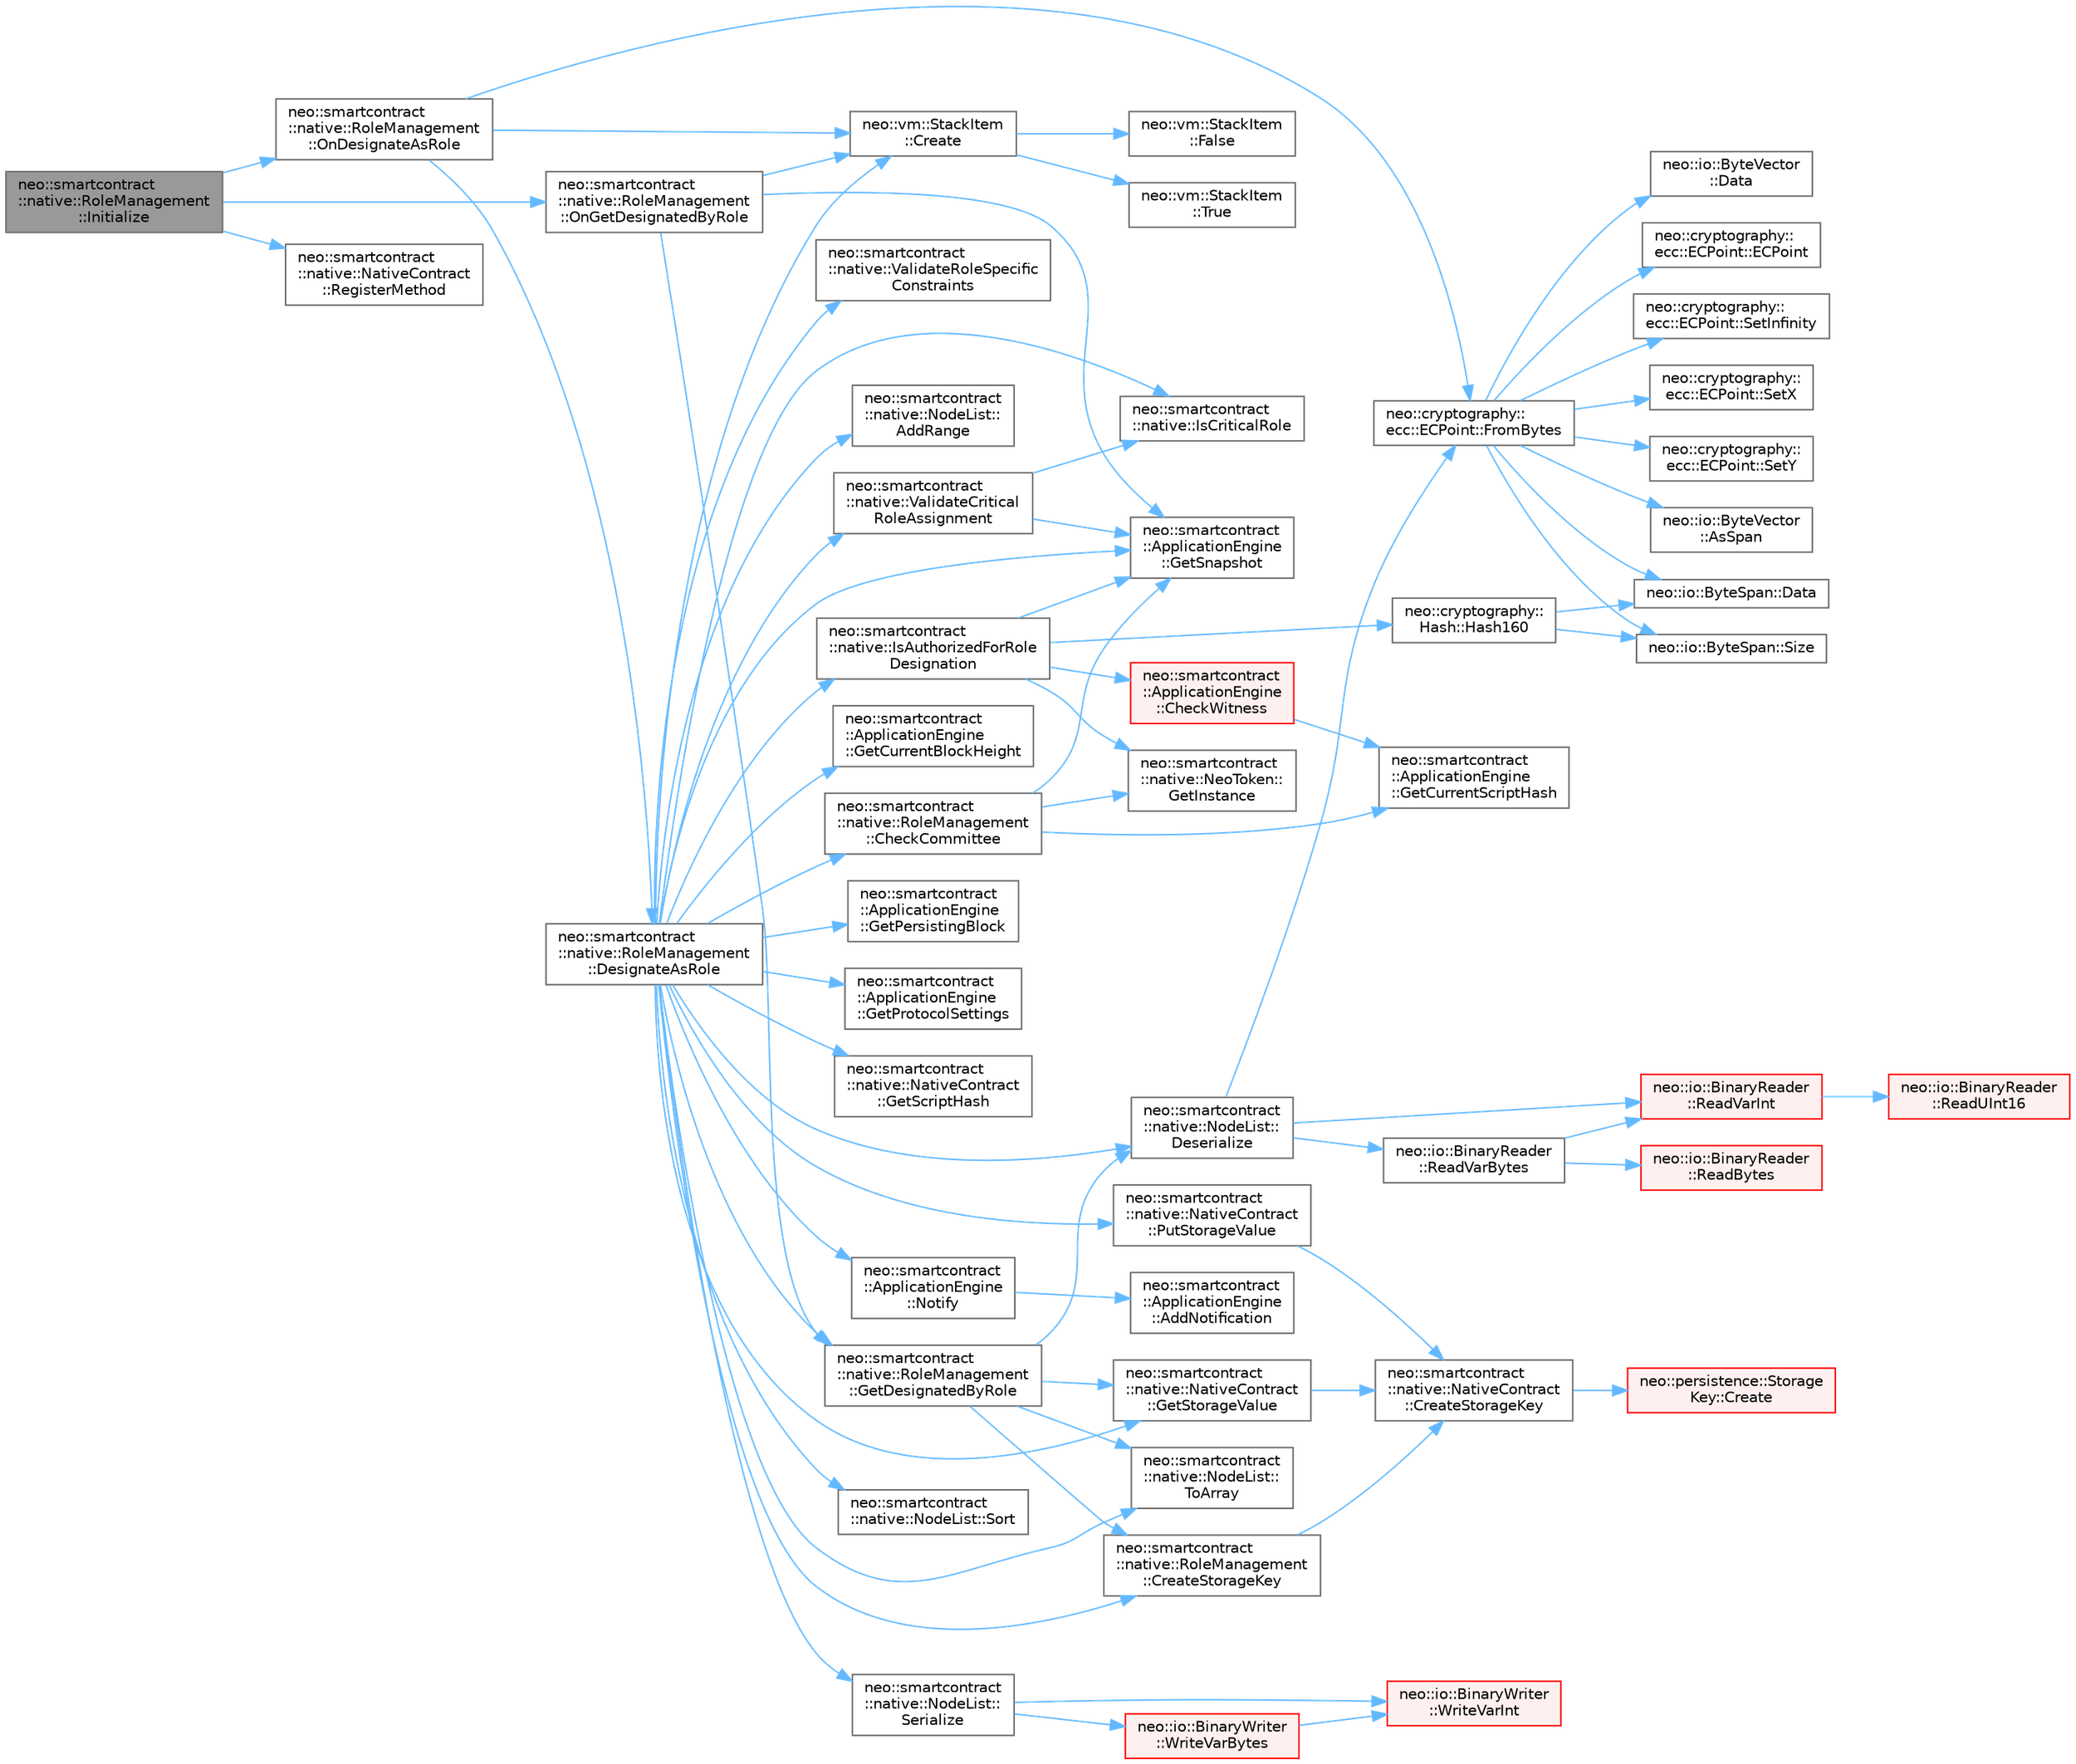digraph "neo::smartcontract::native::RoleManagement::Initialize"
{
 // LATEX_PDF_SIZE
  bgcolor="transparent";
  edge [fontname=Helvetica,fontsize=10,labelfontname=Helvetica,labelfontsize=10];
  node [fontname=Helvetica,fontsize=10,shape=box,height=0.2,width=0.4];
  rankdir="LR";
  Node1 [id="Node000001",label="neo::smartcontract\l::native::RoleManagement\l::Initialize",height=0.2,width=0.4,color="gray40", fillcolor="grey60", style="filled", fontcolor="black",tooltip="Initializes the contract."];
  Node1 -> Node2 [id="edge1_Node000001_Node000002",color="steelblue1",style="solid",tooltip=" "];
  Node2 [id="Node000002",label="neo::smartcontract\l::native::RoleManagement\l::OnDesignateAsRole",height=0.2,width=0.4,color="grey40", fillcolor="white", style="filled",URL="$classneo_1_1smartcontract_1_1native_1_1_role_management.html#afd8311a6b935b8835627d1868c27e916",tooltip="Handles the designateAsRole method."];
  Node2 -> Node3 [id="edge2_Node000002_Node000003",color="steelblue1",style="solid",tooltip=" "];
  Node3 [id="Node000003",label="neo::vm::StackItem\l::Create",height=0.2,width=0.4,color="grey40", fillcolor="white", style="filled",URL="$classneo_1_1vm_1_1_stack_item.html#a1d67a8c02d58d56410378b997c2e7855",tooltip="Creates a primitive stack item."];
  Node3 -> Node4 [id="edge3_Node000003_Node000004",color="steelblue1",style="solid",tooltip=" "];
  Node4 [id="Node000004",label="neo::vm::StackItem\l::False",height=0.2,width=0.4,color="grey40", fillcolor="white", style="filled",URL="$classneo_1_1vm_1_1_stack_item.html#a759c1a70f6481936eb089083a5fa2d4e",tooltip="Gets the false stack item."];
  Node3 -> Node5 [id="edge4_Node000003_Node000005",color="steelblue1",style="solid",tooltip=" "];
  Node5 [id="Node000005",label="neo::vm::StackItem\l::True",height=0.2,width=0.4,color="grey40", fillcolor="white", style="filled",URL="$classneo_1_1vm_1_1_stack_item.html#ac5c88a02b66663d80e61942bb425391c",tooltip="Gets the true stack item."];
  Node2 -> Node6 [id="edge5_Node000002_Node000006",color="steelblue1",style="solid",tooltip=" "];
  Node6 [id="Node000006",label="neo::smartcontract\l::native::RoleManagement\l::DesignateAsRole",height=0.2,width=0.4,color="grey40", fillcolor="white", style="filled",URL="$classneo_1_1smartcontract_1_1native_1_1_role_management.html#a0051ab01a9362515bd1bf7f2970395ca",tooltip="Designates nodes for a role."];
  Node6 -> Node7 [id="edge6_Node000006_Node000007",color="steelblue1",style="solid",tooltip=" "];
  Node7 [id="Node000007",label="neo::smartcontract\l::native::NodeList::\lAddRange",height=0.2,width=0.4,color="grey40", fillcolor="white", style="filled",URL="$classneo_1_1smartcontract_1_1native_1_1_node_list.html#a2f2330978e7c8c9984f03c408ad2cea3",tooltip="Adds multiple nodes to the list."];
  Node6 -> Node8 [id="edge7_Node000006_Node000008",color="steelblue1",style="solid",tooltip=" "];
  Node8 [id="Node000008",label="neo::smartcontract\l::native::RoleManagement\l::CheckCommittee",height=0.2,width=0.4,color="grey40", fillcolor="white", style="filled",URL="$classneo_1_1smartcontract_1_1native_1_1_role_management.html#ad3490b7634eb70d18d0ecb1331836b7f",tooltip="Checks if the caller is a committee member."];
  Node8 -> Node9 [id="edge8_Node000008_Node000009",color="steelblue1",style="solid",tooltip=" "];
  Node9 [id="Node000009",label="neo::smartcontract\l::ApplicationEngine\l::GetCurrentScriptHash",height=0.2,width=0.4,color="grey40", fillcolor="white", style="filled",URL="$classneo_1_1smartcontract_1_1_application_engine.html#a51923971bcbc44d1d251edc00a54bfd2",tooltip="Gets the current script hash."];
  Node8 -> Node10 [id="edge9_Node000008_Node000010",color="steelblue1",style="solid",tooltip=" "];
  Node10 [id="Node000010",label="neo::smartcontract\l::native::NeoToken::\lGetInstance",height=0.2,width=0.4,color="grey40", fillcolor="white", style="filled",URL="$classneo_1_1smartcontract_1_1native_1_1_neo_token.html#a90cb76fc97b70fbb68bd14545704e463",tooltip="Gets the instance."];
  Node8 -> Node11 [id="edge10_Node000008_Node000011",color="steelblue1",style="solid",tooltip=" "];
  Node11 [id="Node000011",label="neo::smartcontract\l::ApplicationEngine\l::GetSnapshot",height=0.2,width=0.4,color="grey40", fillcolor="white", style="filled",URL="$classneo_1_1smartcontract_1_1_application_engine.html#a4b11ba8a68aa0ac32ba0263c293ff1e4",tooltip="Gets the snapshot."];
  Node6 -> Node3 [id="edge11_Node000006_Node000003",color="steelblue1",style="solid",tooltip=" "];
  Node6 -> Node12 [id="edge12_Node000006_Node000012",color="steelblue1",style="solid",tooltip=" "];
  Node12 [id="Node000012",label="neo::smartcontract\l::native::RoleManagement\l::CreateStorageKey",height=0.2,width=0.4,color="grey40", fillcolor="white", style="filled",URL="$classneo_1_1smartcontract_1_1native_1_1_role_management.html#a7b9d0c964ffaf9e62e2f37bc15d7acbe",tooltip="Creates a storage key for a role."];
  Node12 -> Node13 [id="edge13_Node000012_Node000013",color="steelblue1",style="solid",tooltip=" "];
  Node13 [id="Node000013",label="neo::smartcontract\l::native::NativeContract\l::CreateStorageKey",height=0.2,width=0.4,color="grey40", fillcolor="white", style="filled",URL="$classneo_1_1smartcontract_1_1native_1_1_native_contract.html#a5a9ec24cc4c1584fb00fdf32f614dbd8",tooltip="Creates a storage key with the specified prefix."];
  Node13 -> Node14 [id="edge14_Node000013_Node000014",color="steelblue1",style="solid",tooltip=" "];
  Node14 [id="Node000014",label="neo::persistence::Storage\lKey::Create",height=0.2,width=0.4,color="red", fillcolor="#FFF0F0", style="filled",URL="$classneo_1_1persistence_1_1_storage_key.html#ae7001770e96642cfdb2f878c6264bf51",tooltip="Creates a storage key with contract ID and prefix."];
  Node6 -> Node17 [id="edge15_Node000006_Node000017",color="steelblue1",style="solid",tooltip=" "];
  Node17 [id="Node000017",label="neo::smartcontract\l::native::NodeList::\lDeserialize",height=0.2,width=0.4,color="grey40", fillcolor="white", style="filled",URL="$classneo_1_1smartcontract_1_1native_1_1_node_list.html#a4d391f7dc08813d287a1ebf61e78df6d",tooltip="Deserializes the list from a binary reader."];
  Node17 -> Node18 [id="edge16_Node000017_Node000018",color="steelblue1",style="solid",tooltip=" "];
  Node18 [id="Node000018",label="neo::cryptography::\lecc::ECPoint::FromBytes",height=0.2,width=0.4,color="grey40", fillcolor="white", style="filled",URL="$classneo_1_1cryptography_1_1ecc_1_1_e_c_point.html#a76149bc8215c7297d3bd54d273bdaaca",tooltip="Creates an ECPoint from a byte array."];
  Node18 -> Node19 [id="edge17_Node000018_Node000019",color="steelblue1",style="solid",tooltip=" "];
  Node19 [id="Node000019",label="neo::io::ByteVector\l::AsSpan",height=0.2,width=0.4,color="grey40", fillcolor="white", style="filled",URL="$classneo_1_1io_1_1_byte_vector.html#a95791d958ed4ec88d32e811b51d90451",tooltip="Converts the ByteVector to a ByteSpan."];
  Node18 -> Node20 [id="edge18_Node000018_Node000020",color="steelblue1",style="solid",tooltip=" "];
  Node20 [id="Node000020",label="neo::io::ByteSpan::Data",height=0.2,width=0.4,color="grey40", fillcolor="white", style="filled",URL="$classneo_1_1io_1_1_byte_span.html#a0285a19eb5cd212ecd1079e0bc5e494c",tooltip="Gets a pointer to the data."];
  Node18 -> Node21 [id="edge19_Node000018_Node000021",color="steelblue1",style="solid",tooltip=" "];
  Node21 [id="Node000021",label="neo::io::ByteVector\l::Data",height=0.2,width=0.4,color="grey40", fillcolor="white", style="filled",URL="$classneo_1_1io_1_1_byte_vector.html#a971af50d2778c4435c924cf4b839e8a1",tooltip="Gets a pointer to the data."];
  Node18 -> Node22 [id="edge20_Node000018_Node000022",color="steelblue1",style="solid",tooltip=" "];
  Node22 [id="Node000022",label="neo::cryptography::\lecc::ECPoint::ECPoint",height=0.2,width=0.4,color="grey40", fillcolor="white", style="filled",URL="$classneo_1_1cryptography_1_1ecc_1_1_e_c_point.html#ae4a83f7a5dcc95b65abd3e694adff846",tooltip="Constructs an empty ECPoint."];
  Node18 -> Node23 [id="edge21_Node000018_Node000023",color="steelblue1",style="solid",tooltip=" "];
  Node23 [id="Node000023",label="neo::cryptography::\lecc::ECPoint::SetInfinity",height=0.2,width=0.4,color="grey40", fillcolor="white", style="filled",URL="$classneo_1_1cryptography_1_1ecc_1_1_e_c_point.html#a1dd6d4a8073b2c4effa350fd1eaecb73",tooltip="Sets whether this point is at infinity."];
  Node18 -> Node24 [id="edge22_Node000018_Node000024",color="steelblue1",style="solid",tooltip=" "];
  Node24 [id="Node000024",label="neo::cryptography::\lecc::ECPoint::SetX",height=0.2,width=0.4,color="grey40", fillcolor="white", style="filled",URL="$classneo_1_1cryptography_1_1ecc_1_1_e_c_point.html#abea50aec908986d1271d824ae00400b7",tooltip="Sets the X coordinate."];
  Node18 -> Node25 [id="edge23_Node000018_Node000025",color="steelblue1",style="solid",tooltip=" "];
  Node25 [id="Node000025",label="neo::cryptography::\lecc::ECPoint::SetY",height=0.2,width=0.4,color="grey40", fillcolor="white", style="filled",URL="$classneo_1_1cryptography_1_1ecc_1_1_e_c_point.html#a052a97ced0b56150a48256bbece321c5",tooltip="Sets the Y coordinate."];
  Node18 -> Node26 [id="edge24_Node000018_Node000026",color="steelblue1",style="solid",tooltip=" "];
  Node26 [id="Node000026",label="neo::io::ByteSpan::Size",height=0.2,width=0.4,color="grey40", fillcolor="white", style="filled",URL="$classneo_1_1io_1_1_byte_span.html#a4a869430800a37dcbeefac6f36468fcb",tooltip="Gets the size of the ByteSpan."];
  Node17 -> Node27 [id="edge25_Node000017_Node000027",color="steelblue1",style="solid",tooltip=" "];
  Node27 [id="Node000027",label="neo::io::BinaryReader\l::ReadVarBytes",height=0.2,width=0.4,color="grey40", fillcolor="white", style="filled",URL="$classneo_1_1io_1_1_binary_reader.html#a62705ff1d1117525166b6d22c68935d4",tooltip="Reads a variable-length byte array from the stream."];
  Node27 -> Node28 [id="edge26_Node000027_Node000028",color="steelblue1",style="solid",tooltip=" "];
  Node28 [id="Node000028",label="neo::io::BinaryReader\l::ReadBytes",height=0.2,width=0.4,color="red", fillcolor="#FFF0F0", style="filled",URL="$classneo_1_1io_1_1_binary_reader.html#aaa4a5f7dcf558723668d35b0b31f93f1",tooltip="Reads a byte array from the stream."];
  Node27 -> Node31 [id="edge27_Node000027_Node000031",color="steelblue1",style="solid",tooltip=" "];
  Node31 [id="Node000031",label="neo::io::BinaryReader\l::ReadVarInt",height=0.2,width=0.4,color="red", fillcolor="#FFF0F0", style="filled",URL="$classneo_1_1io_1_1_binary_reader.html#af83b01f86939c82755926ff3bac86458",tooltip="Reads a variable-length integer from the stream."];
  Node31 -> Node32 [id="edge28_Node000031_Node000032",color="steelblue1",style="solid",tooltip=" "];
  Node32 [id="Node000032",label="neo::io::BinaryReader\l::ReadUInt16",height=0.2,width=0.4,color="red", fillcolor="#FFF0F0", style="filled",URL="$classneo_1_1io_1_1_binary_reader.html#a52c58b790f36327c1c7a11d0f3cfb5c2",tooltip="Reads a 16-bit unsigned integer from the stream."];
  Node17 -> Node31 [id="edge29_Node000017_Node000031",color="steelblue1",style="solid",tooltip=" "];
  Node6 -> Node36 [id="edge30_Node000006_Node000036",color="steelblue1",style="solid",tooltip=" "];
  Node36 [id="Node000036",label="neo::smartcontract\l::ApplicationEngine\l::GetCurrentBlockHeight",height=0.2,width=0.4,color="grey40", fillcolor="white", style="filled",URL="$classneo_1_1smartcontract_1_1_application_engine.html#a69998c51d4ffa36e0e1e1450dbf6a78a",tooltip="Gets the current block height."];
  Node6 -> Node37 [id="edge31_Node000006_Node000037",color="steelblue1",style="solid",tooltip=" "];
  Node37 [id="Node000037",label="neo::smartcontract\l::native::RoleManagement\l::GetDesignatedByRole",height=0.2,width=0.4,color="grey40", fillcolor="white", style="filled",URL="$classneo_1_1smartcontract_1_1native_1_1_role_management.html#a88f9123d65182e86557fc66e4ee0db7e",tooltip="Gets the designated by role."];
  Node37 -> Node12 [id="edge32_Node000037_Node000012",color="steelblue1",style="solid",tooltip=" "];
  Node37 -> Node17 [id="edge33_Node000037_Node000017",color="steelblue1",style="solid",tooltip=" "];
  Node37 -> Node38 [id="edge34_Node000037_Node000038",color="steelblue1",style="solid",tooltip=" "];
  Node38 [id="Node000038",label="neo::smartcontract\l::native::NativeContract\l::GetStorageValue",height=0.2,width=0.4,color="grey40", fillcolor="white", style="filled",URL="$classneo_1_1smartcontract_1_1native_1_1_native_contract.html#aa8eed221a7bf2bce103f7e1fef187e6c",tooltip="Gets the storage value."];
  Node38 -> Node13 [id="edge35_Node000038_Node000013",color="steelblue1",style="solid",tooltip=" "];
  Node37 -> Node39 [id="edge36_Node000037_Node000039",color="steelblue1",style="solid",tooltip=" "];
  Node39 [id="Node000039",label="neo::smartcontract\l::native::NodeList::\lToArray",height=0.2,width=0.4,color="grey40", fillcolor="white", style="filled",URL="$classneo_1_1smartcontract_1_1native_1_1_node_list.html#adf8b507fb90baa408ea47b352510f976",tooltip="Converts the list to an array."];
  Node6 -> Node40 [id="edge37_Node000006_Node000040",color="steelblue1",style="solid",tooltip=" "];
  Node40 [id="Node000040",label="neo::smartcontract\l::ApplicationEngine\l::GetPersistingBlock",height=0.2,width=0.4,color="grey40", fillcolor="white", style="filled",URL="$classneo_1_1smartcontract_1_1_application_engine.html#adcb34b3f26f8dab4d836605198b0c3d3",tooltip="Gets the persisting block."];
  Node6 -> Node41 [id="edge38_Node000006_Node000041",color="steelblue1",style="solid",tooltip=" "];
  Node41 [id="Node000041",label="neo::smartcontract\l::ApplicationEngine\l::GetProtocolSettings",height=0.2,width=0.4,color="grey40", fillcolor="white", style="filled",URL="$classneo_1_1smartcontract_1_1_application_engine.html#af7d805438860e0b964982f0244ec21f6",tooltip="Gets the protocol settings."];
  Node6 -> Node42 [id="edge39_Node000006_Node000042",color="steelblue1",style="solid",tooltip=" "];
  Node42 [id="Node000042",label="neo::smartcontract\l::native::NativeContract\l::GetScriptHash",height=0.2,width=0.4,color="grey40", fillcolor="white", style="filled",URL="$classneo_1_1smartcontract_1_1native_1_1_native_contract.html#adee5386515d940f614d7f680b5d0edb7",tooltip="Gets the script hash."];
  Node6 -> Node11 [id="edge40_Node000006_Node000011",color="steelblue1",style="solid",tooltip=" "];
  Node6 -> Node38 [id="edge41_Node000006_Node000038",color="steelblue1",style="solid",tooltip=" "];
  Node6 -> Node43 [id="edge42_Node000006_Node000043",color="steelblue1",style="solid",tooltip=" "];
  Node43 [id="Node000043",label="neo::smartcontract\l::native::IsAuthorizedForRole\lDesignation",height=0.2,width=0.4,color="grey40", fillcolor="white", style="filled",URL="$namespaceneo_1_1smartcontract_1_1native.html#aef5c58b0347e3079277ecc0c20e66dee",tooltip=" "];
  Node43 -> Node44 [id="edge43_Node000043_Node000044",color="steelblue1",style="solid",tooltip=" "];
  Node44 [id="Node000044",label="neo::smartcontract\l::ApplicationEngine\l::CheckWitness",height=0.2,width=0.4,color="red", fillcolor="#FFF0F0", style="filled",URL="$classneo_1_1smartcontract_1_1_application_engine.html#a4be82b2a3a2a0e53de3b731ac2418e91",tooltip="Checks if the witness is valid."];
  Node44 -> Node9 [id="edge44_Node000044_Node000009",color="steelblue1",style="solid",tooltip=" "];
  Node43 -> Node10 [id="edge45_Node000043_Node000010",color="steelblue1",style="solid",tooltip=" "];
  Node43 -> Node11 [id="edge46_Node000043_Node000011",color="steelblue1",style="solid",tooltip=" "];
  Node43 -> Node59 [id="edge47_Node000043_Node000059",color="steelblue1",style="solid",tooltip=" "];
  Node59 [id="Node000059",label="neo::cryptography::\lHash::Hash160",height=0.2,width=0.4,color="grey40", fillcolor="white", style="filled",URL="$classneo_1_1cryptography_1_1_hash.html#a7232977d38fc72caff4cd95b22342d10",tooltip="Computes Hash160 (RIPEMD160 of SHA256)."];
  Node59 -> Node20 [id="edge48_Node000059_Node000020",color="steelblue1",style="solid",tooltip=" "];
  Node59 -> Node26 [id="edge49_Node000059_Node000026",color="steelblue1",style="solid",tooltip=" "];
  Node6 -> Node60 [id="edge50_Node000006_Node000060",color="steelblue1",style="solid",tooltip=" "];
  Node60 [id="Node000060",label="neo::smartcontract\l::native::IsCriticalRole",height=0.2,width=0.4,color="grey40", fillcolor="white", style="filled",URL="$namespaceneo_1_1smartcontract_1_1native.html#a594788e8975020e8482a1bf0e5513882",tooltip=" "];
  Node6 -> Node61 [id="edge51_Node000006_Node000061",color="steelblue1",style="solid",tooltip=" "];
  Node61 [id="Node000061",label="neo::smartcontract\l::ApplicationEngine\l::Notify",height=0.2,width=0.4,color="grey40", fillcolor="white", style="filled",URL="$classneo_1_1smartcontract_1_1_application_engine.html#a7136e17e64bb12f9ab0ab3f3588b0339",tooltip="Notifies an event."];
  Node61 -> Node62 [id="edge52_Node000061_Node000062",color="steelblue1",style="solid",tooltip=" "];
  Node62 [id="Node000062",label="neo::smartcontract\l::ApplicationEngine\l::AddNotification",height=0.2,width=0.4,color="grey40", fillcolor="white", style="filled",URL="$classneo_1_1smartcontract_1_1_application_engine.html#aa3684834b88b62d5c0df605cfb545c0c",tooltip="Adds a notification entry."];
  Node6 -> Node63 [id="edge53_Node000006_Node000063",color="steelblue1",style="solid",tooltip=" "];
  Node63 [id="Node000063",label="neo::smartcontract\l::native::NativeContract\l::PutStorageValue",height=0.2,width=0.4,color="grey40", fillcolor="white", style="filled",URL="$classneo_1_1smartcontract_1_1native_1_1_native_contract.html#a88e6f4aa548d073c5740d1eb0f59f91e",tooltip="Puts the storage value."];
  Node63 -> Node13 [id="edge54_Node000063_Node000013",color="steelblue1",style="solid",tooltip=" "];
  Node6 -> Node64 [id="edge55_Node000006_Node000064",color="steelblue1",style="solid",tooltip=" "];
  Node64 [id="Node000064",label="neo::smartcontract\l::native::NodeList::\lSerialize",height=0.2,width=0.4,color="grey40", fillcolor="white", style="filled",URL="$classneo_1_1smartcontract_1_1native_1_1_node_list.html#a4e19adc7ddc840e41c102a77845dde64",tooltip="Serializes the list to a binary writer."];
  Node64 -> Node65 [id="edge56_Node000064_Node000065",color="steelblue1",style="solid",tooltip=" "];
  Node65 [id="Node000065",label="neo::io::BinaryWriter\l::WriteVarBytes",height=0.2,width=0.4,color="red", fillcolor="#FFF0F0", style="filled",URL="$classneo_1_1io_1_1_binary_writer.html#ace5e14a07bea5e53bc025433e531853d",tooltip="Writes a variable-length byte array to the stream."];
  Node65 -> Node67 [id="edge57_Node000065_Node000067",color="steelblue1",style="solid",tooltip=" "];
  Node67 [id="Node000067",label="neo::io::BinaryWriter\l::WriteVarInt",height=0.2,width=0.4,color="red", fillcolor="#FFF0F0", style="filled",URL="$classneo_1_1io_1_1_binary_writer.html#a39fc5781e0d7a018ac8a1d86fea0cd4e",tooltip="Writes a variable-length integer to the stream."];
  Node64 -> Node67 [id="edge58_Node000064_Node000067",color="steelblue1",style="solid",tooltip=" "];
  Node6 -> Node68 [id="edge59_Node000006_Node000068",color="steelblue1",style="solid",tooltip=" "];
  Node68 [id="Node000068",label="neo::smartcontract\l::native::NodeList::Sort",height=0.2,width=0.4,color="grey40", fillcolor="white", style="filled",URL="$classneo_1_1smartcontract_1_1native_1_1_node_list.html#ad6a98a94ab20c58bb95c7462ef749386",tooltip="Sorts the nodes in the list."];
  Node6 -> Node39 [id="edge60_Node000006_Node000039",color="steelblue1",style="solid",tooltip=" "];
  Node6 -> Node69 [id="edge61_Node000006_Node000069",color="steelblue1",style="solid",tooltip=" "];
  Node69 [id="Node000069",label="neo::smartcontract\l::native::ValidateCritical\lRoleAssignment",height=0.2,width=0.4,color="grey40", fillcolor="white", style="filled",URL="$namespaceneo_1_1smartcontract_1_1native.html#a44d396822fccd020115bd9b607b75347",tooltip=" "];
  Node69 -> Node11 [id="edge62_Node000069_Node000011",color="steelblue1",style="solid",tooltip=" "];
  Node69 -> Node60 [id="edge63_Node000069_Node000060",color="steelblue1",style="solid",tooltip=" "];
  Node6 -> Node70 [id="edge64_Node000006_Node000070",color="steelblue1",style="solid",tooltip=" "];
  Node70 [id="Node000070",label="neo::smartcontract\l::native::ValidateRoleSpecific\lConstraints",height=0.2,width=0.4,color="grey40", fillcolor="white", style="filled",URL="$namespaceneo_1_1smartcontract_1_1native.html#a476fdb4a3957f5234485550a64c83c7d",tooltip=" "];
  Node2 -> Node18 [id="edge65_Node000002_Node000018",color="steelblue1",style="solid",tooltip=" "];
  Node1 -> Node71 [id="edge66_Node000001_Node000071",color="steelblue1",style="solid",tooltip=" "];
  Node71 [id="Node000071",label="neo::smartcontract\l::native::RoleManagement\l::OnGetDesignatedByRole",height=0.2,width=0.4,color="grey40", fillcolor="white", style="filled",URL="$classneo_1_1smartcontract_1_1native_1_1_role_management.html#a6818d021732d4cd8f74dedf9599f94fb",tooltip="Handles the getDesignatedByRole method."];
  Node71 -> Node3 [id="edge67_Node000071_Node000003",color="steelblue1",style="solid",tooltip=" "];
  Node71 -> Node37 [id="edge68_Node000071_Node000037",color="steelblue1",style="solid",tooltip=" "];
  Node71 -> Node11 [id="edge69_Node000071_Node000011",color="steelblue1",style="solid",tooltip=" "];
  Node1 -> Node72 [id="edge70_Node000001_Node000072",color="steelblue1",style="solid",tooltip=" "];
  Node72 [id="Node000072",label="neo::smartcontract\l::native::NativeContract\l::RegisterMethod",height=0.2,width=0.4,color="grey40", fillcolor="white", style="filled",URL="$classneo_1_1smartcontract_1_1native_1_1_native_contract.html#a26af9bcd266b59f910293081ef334993",tooltip="Registers a method."];
}

